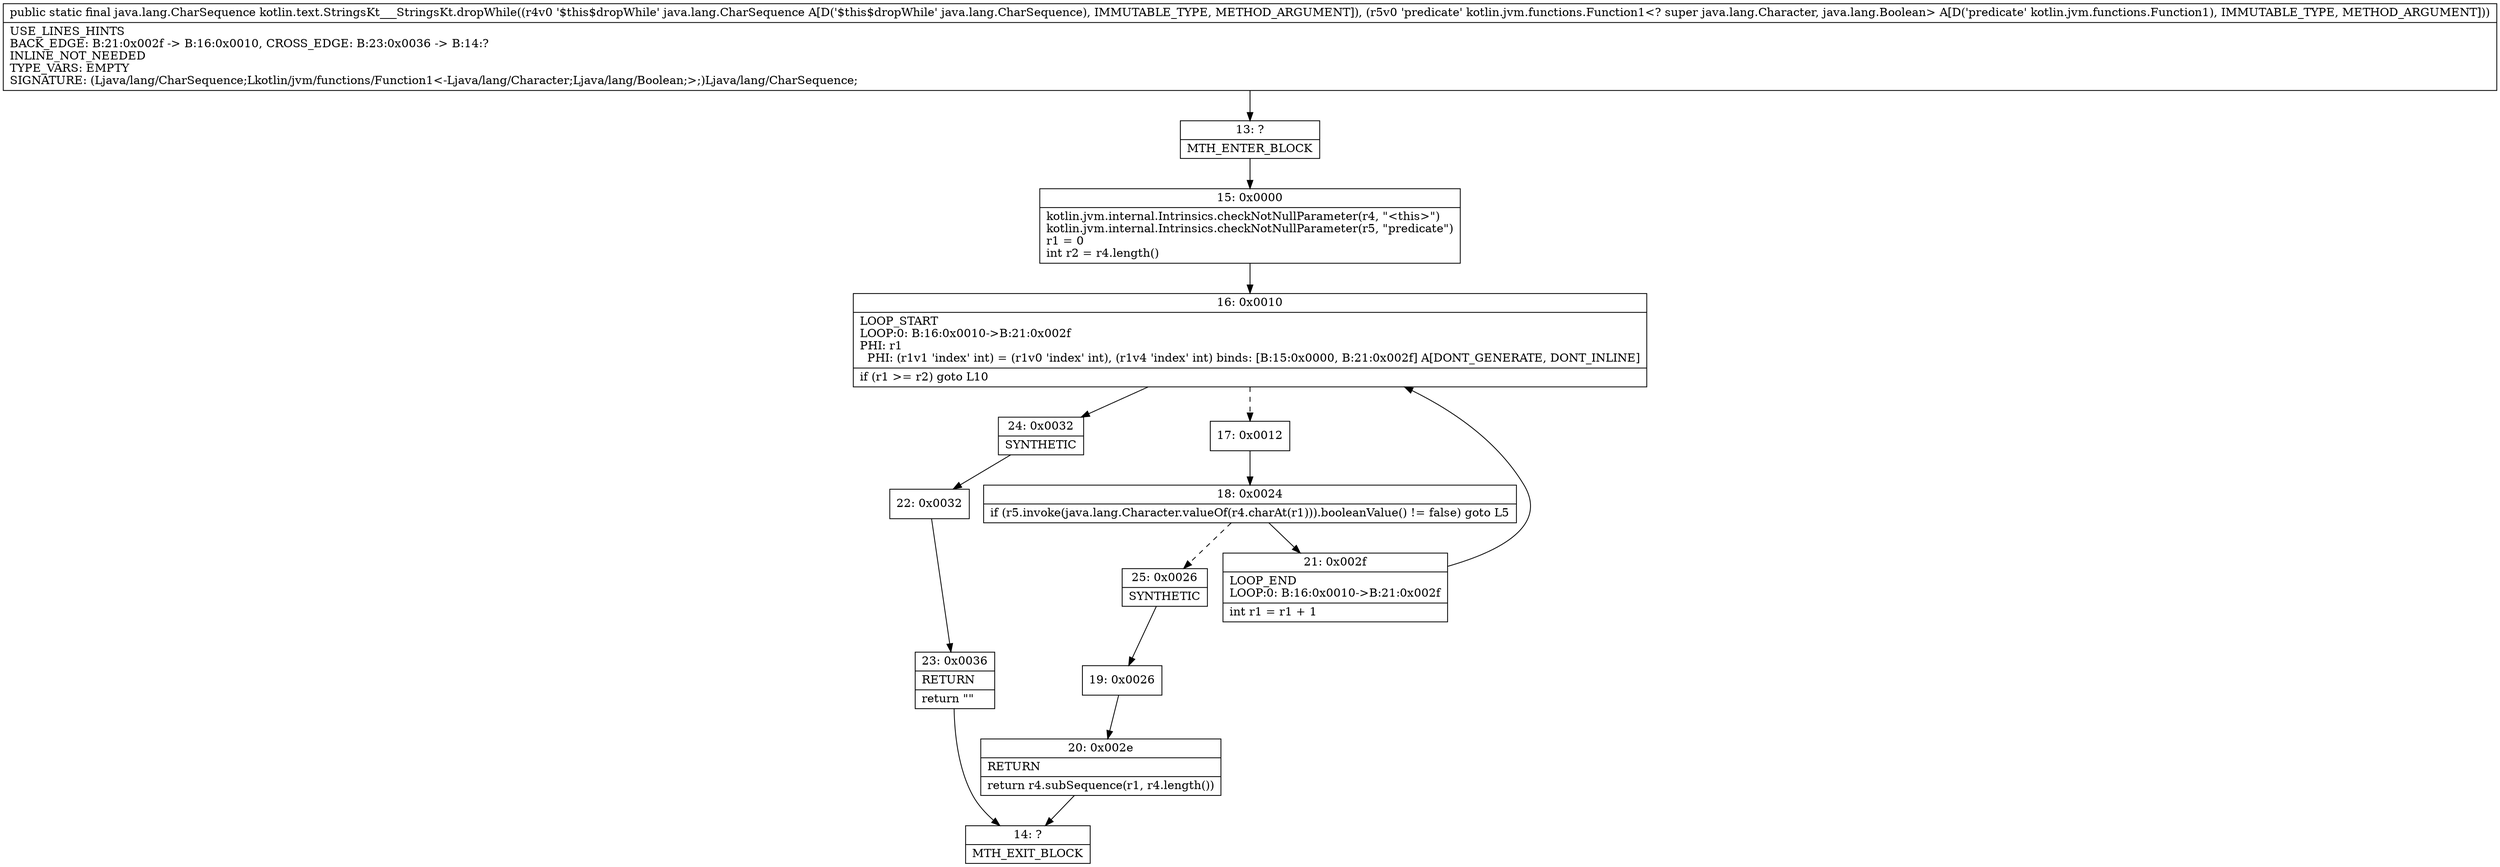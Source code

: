 digraph "CFG forkotlin.text.StringsKt___StringsKt.dropWhile(Ljava\/lang\/CharSequence;Lkotlin\/jvm\/functions\/Function1;)Ljava\/lang\/CharSequence;" {
Node_13 [shape=record,label="{13\:\ ?|MTH_ENTER_BLOCK\l}"];
Node_15 [shape=record,label="{15\:\ 0x0000|kotlin.jvm.internal.Intrinsics.checkNotNullParameter(r4, \"\<this\>\")\lkotlin.jvm.internal.Intrinsics.checkNotNullParameter(r5, \"predicate\")\lr1 = 0\lint r2 = r4.length()\l}"];
Node_16 [shape=record,label="{16\:\ 0x0010|LOOP_START\lLOOP:0: B:16:0x0010\-\>B:21:0x002f\lPHI: r1 \l  PHI: (r1v1 'index' int) = (r1v0 'index' int), (r1v4 'index' int) binds: [B:15:0x0000, B:21:0x002f] A[DONT_GENERATE, DONT_INLINE]\l|if (r1 \>= r2) goto L10\l}"];
Node_17 [shape=record,label="{17\:\ 0x0012}"];
Node_18 [shape=record,label="{18\:\ 0x0024|if (r5.invoke(java.lang.Character.valueOf(r4.charAt(r1))).booleanValue() != false) goto L5\l}"];
Node_21 [shape=record,label="{21\:\ 0x002f|LOOP_END\lLOOP:0: B:16:0x0010\-\>B:21:0x002f\l|int r1 = r1 + 1\l}"];
Node_25 [shape=record,label="{25\:\ 0x0026|SYNTHETIC\l}"];
Node_19 [shape=record,label="{19\:\ 0x0026}"];
Node_20 [shape=record,label="{20\:\ 0x002e|RETURN\l|return r4.subSequence(r1, r4.length())\l}"];
Node_14 [shape=record,label="{14\:\ ?|MTH_EXIT_BLOCK\l}"];
Node_24 [shape=record,label="{24\:\ 0x0032|SYNTHETIC\l}"];
Node_22 [shape=record,label="{22\:\ 0x0032}"];
Node_23 [shape=record,label="{23\:\ 0x0036|RETURN\l|return \"\"\l}"];
MethodNode[shape=record,label="{public static final java.lang.CharSequence kotlin.text.StringsKt___StringsKt.dropWhile((r4v0 '$this$dropWhile' java.lang.CharSequence A[D('$this$dropWhile' java.lang.CharSequence), IMMUTABLE_TYPE, METHOD_ARGUMENT]), (r5v0 'predicate' kotlin.jvm.functions.Function1\<? super java.lang.Character, java.lang.Boolean\> A[D('predicate' kotlin.jvm.functions.Function1), IMMUTABLE_TYPE, METHOD_ARGUMENT]))  | USE_LINES_HINTS\lBACK_EDGE: B:21:0x002f \-\> B:16:0x0010, CROSS_EDGE: B:23:0x0036 \-\> B:14:?\lINLINE_NOT_NEEDED\lTYPE_VARS: EMPTY\lSIGNATURE: (Ljava\/lang\/CharSequence;Lkotlin\/jvm\/functions\/Function1\<\-Ljava\/lang\/Character;Ljava\/lang\/Boolean;\>;)Ljava\/lang\/CharSequence;\l}"];
MethodNode -> Node_13;Node_13 -> Node_15;
Node_15 -> Node_16;
Node_16 -> Node_17[style=dashed];
Node_16 -> Node_24;
Node_17 -> Node_18;
Node_18 -> Node_21;
Node_18 -> Node_25[style=dashed];
Node_21 -> Node_16;
Node_25 -> Node_19;
Node_19 -> Node_20;
Node_20 -> Node_14;
Node_24 -> Node_22;
Node_22 -> Node_23;
Node_23 -> Node_14;
}

